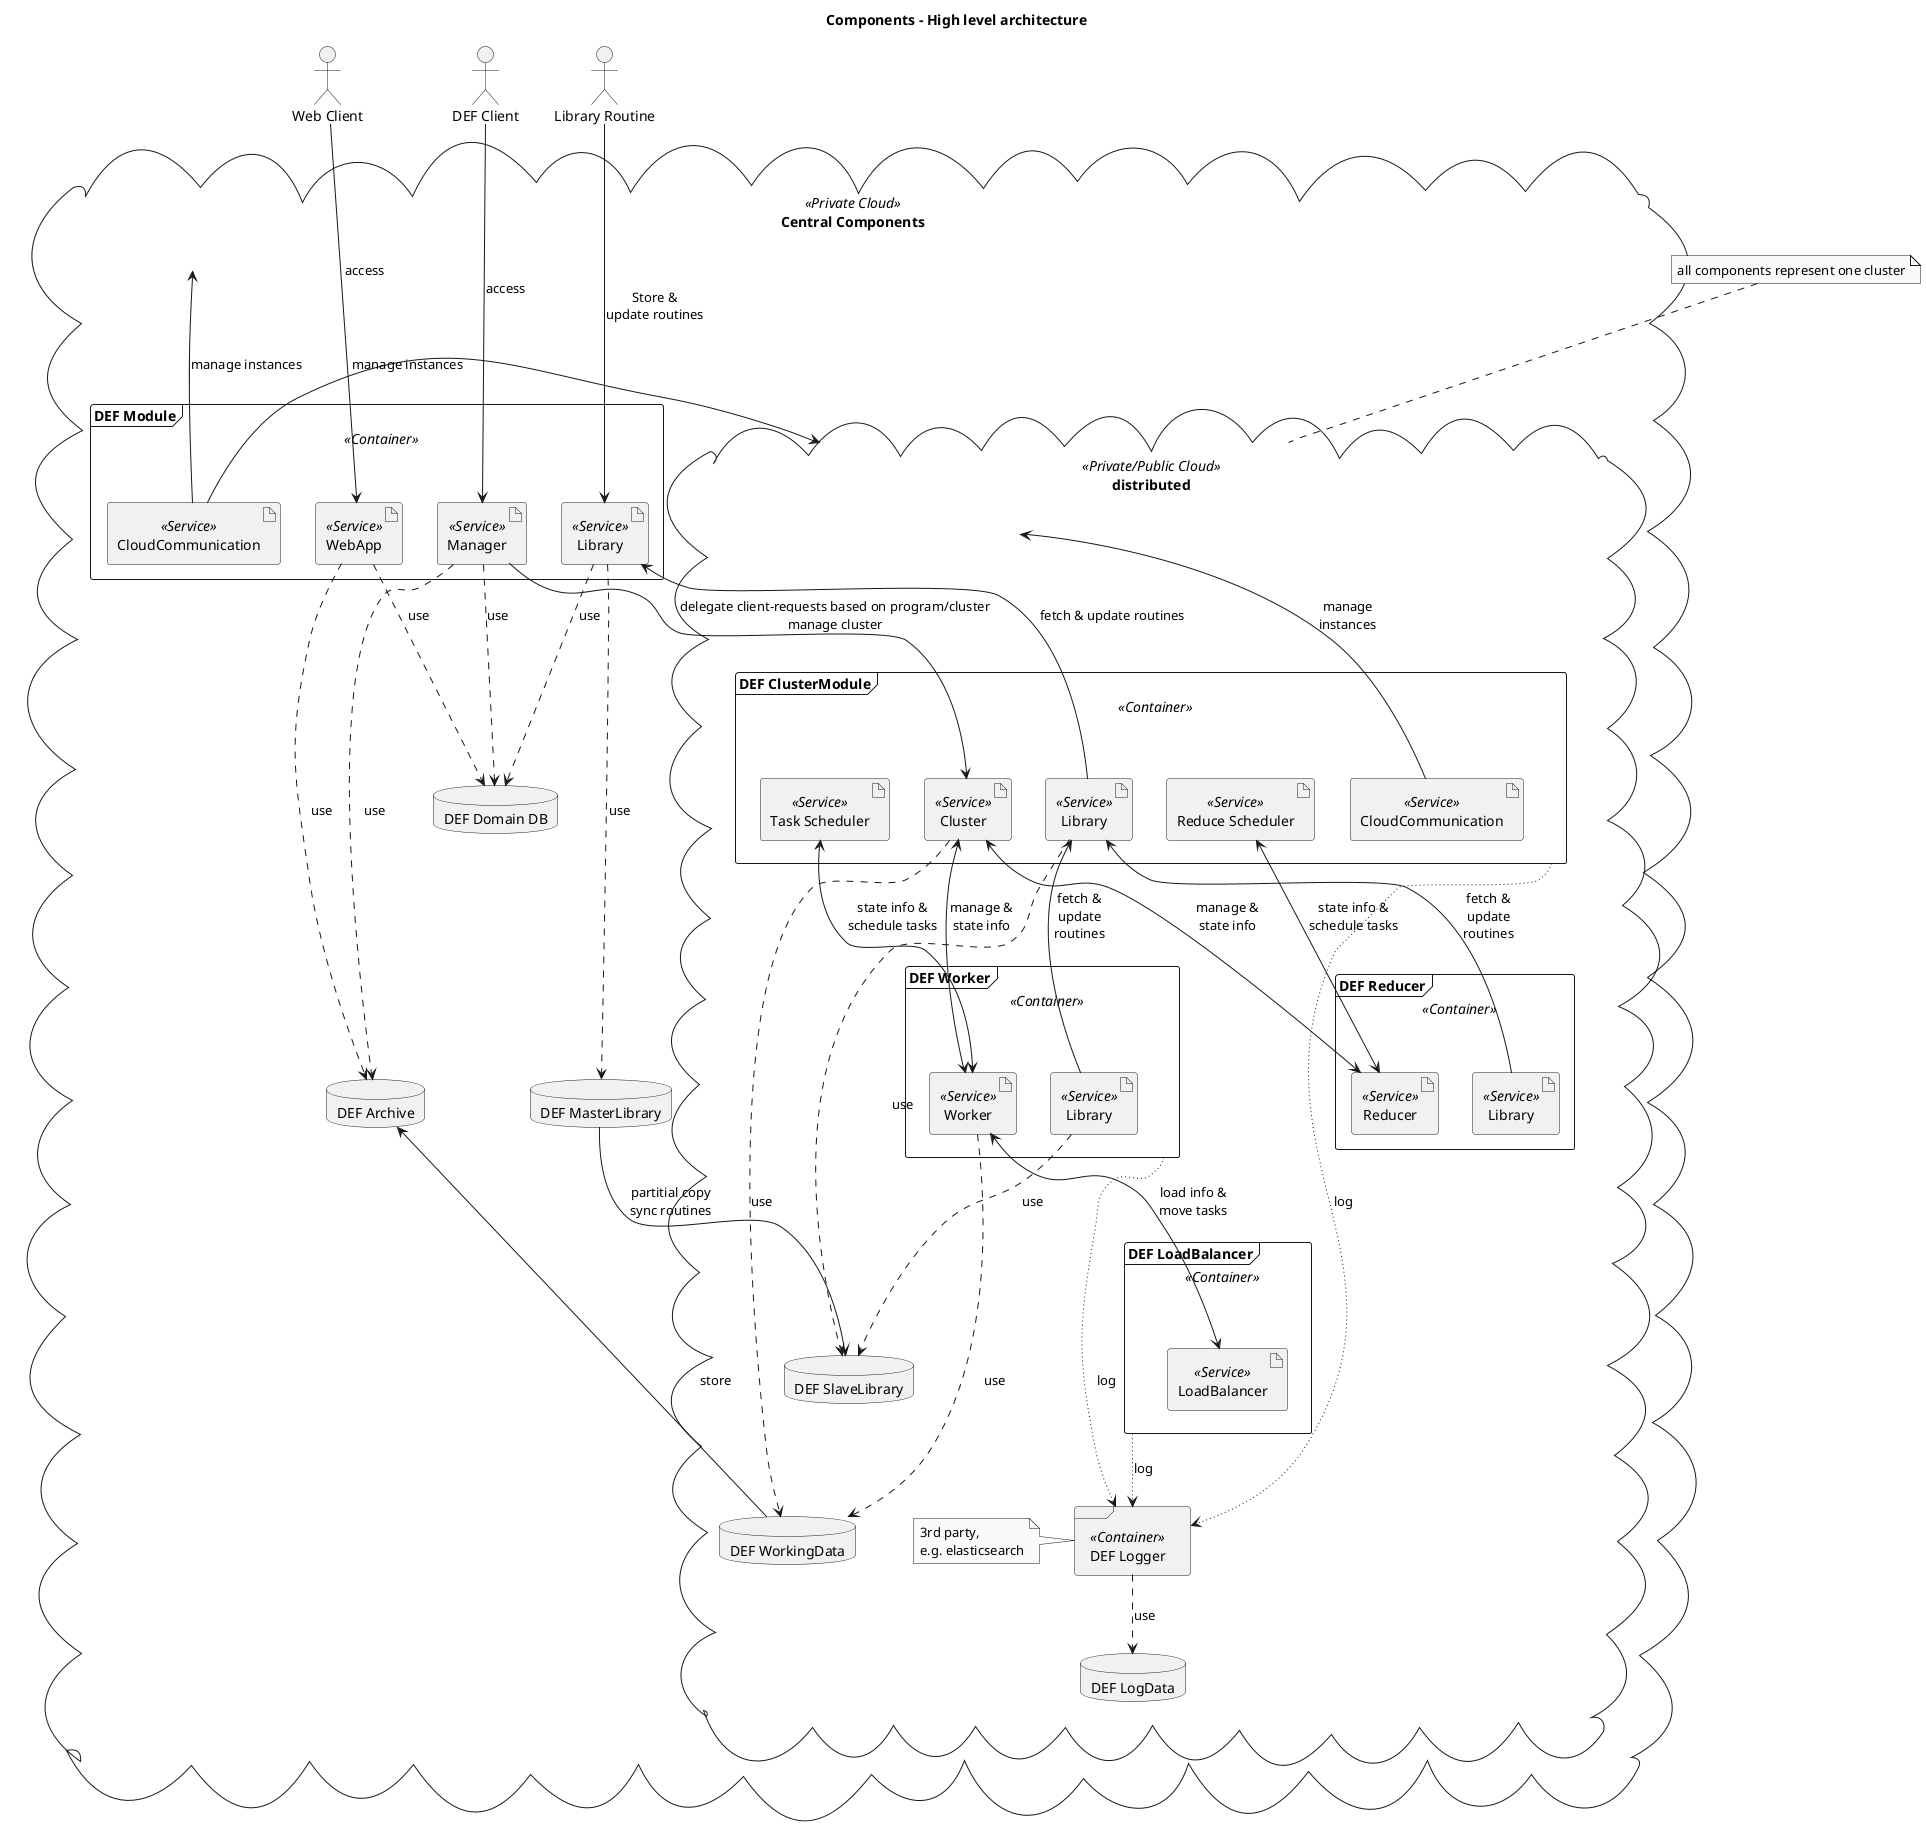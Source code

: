 @startuml

skinparam monochrome true
'skinparam style strictuml
'skinparam handwritten true
'skinparam linetype polyline

title Components - High level architecture


cloud "Central Components" as central <<Private Cloud>> {
    frame "DEF Module" as defmodule <<Container>> {
        artifact Manager as m_manager <<Service>>
        artifact WebApp as m_webapp <<Service>>
        artifact Library as m_library <<Service>>
        artifact CloudCommunication as m_cloudcomm <<Service>>
    }
    database "DEF MasterLibrary" as masterlibrary
    database "DEF Archive" as archive
    database "DEF Domain DB" as domaindb
    m_manager ..> domaindb : use
    m_manager ...> archive : use
    m_webapp ..> domaindb : use
    m_webapp ...> archive : use
    m_library ...> masterlibrary : use
    m_library ..> domaindb : use
    m_cloudcomm -> distributed : "manage instances"
    m_cloudcomm -up-> central : "manage instances"
}

cloud "Distributed Components" as distributed <<Private/Public Cloud>> {
    frame "DEF ClusterModule" as cluster <<Container>> {
        artifact Cluster as c_cluster <<Service>>
        artifact "Task Scheduler" as c_task_scheduler <<Service>>
        artifact "Reduce Scheduler" as c_reduce_scheduler <<Service>>
        artifact Library as c_library <<Service>>
        artifact CloudCommunication as c_cloudcomm <<Service>>
    }
    frame "DEF Worker" as worker <<Container>> {
        artifact Library as w_library <<Service>>
        artifact Worker as w_worker <<Service>>
    }
    frame "DEF Reducer" as reducer <<Container>> {
        artifact Library as r_library <<Service>>
        artifact Reducer as r_reducer <<Service>>
    }
    frame "DEF LoadBalancer" as loadbalancer <<Container>> {
        artifact LoadBalancer as l_loadbalancer <<Service>>
    }
    frame "DEF Logger" as logger <<Container>> {
    }
    note left of logger : 3rd party,\ne.g. elasticsearch
    database "DEF WorkingData" as workingdata
    database "DEF SlaveLibrary" as slavelibrary
    database "DEF LogData" as logdata
    w_worker ...> workingdata : use
    c_cluster ...> workingdata : use
    c_library ...> slavelibrary : use
    w_library ..> slavelibrary : use
    logger ..> logdata : use
    w_worker <--> l_loadbalancer : "load info &\nmove tasks"
    c_task_scheduler <--> w_worker : "state info &\nschedule tasks"
    c_reduce_scheduler <--> r_reducer : "state info &\nschedule tasks"
    c_cluster <--> w_worker : "manage &\nstate info"
    c_cluster <--> r_reducer : "manage &\nstate info"
    w_library -up-> c_library : "fetch &\nupdate\nroutines"
    r_library -up-> c_library : "fetch &\nupdate\nroutines"
    cluster ~~> logger : log
    worker ~~> logger : log
    loadbalancer ~~> logger : log
    distributed <-- c_cloudcomm : manage\ninstances
}
note top of distributed : all components represent one cluster


actor "DEF Client" as defclient
actor "Library Routine" as libraryroutine
actor "Web Client" as webclient

defclient ---> m_manager : "\n\naccess"
libraryroutine ---> m_library : "\n\n\n\nStore &\nupdate routines"
webclient ---> m_webapp : access

m_manager -> c_cluster : "<back:white>delegate client-requests based on program/cluster</back>\n<back:white>manage cluster</back>"
masterlibrary --> slavelibrary : "partitial copy\nsync routines"
archive <-- workingdata : "store"


m_library <-- c_library : "fetch & update routines"


@enduml